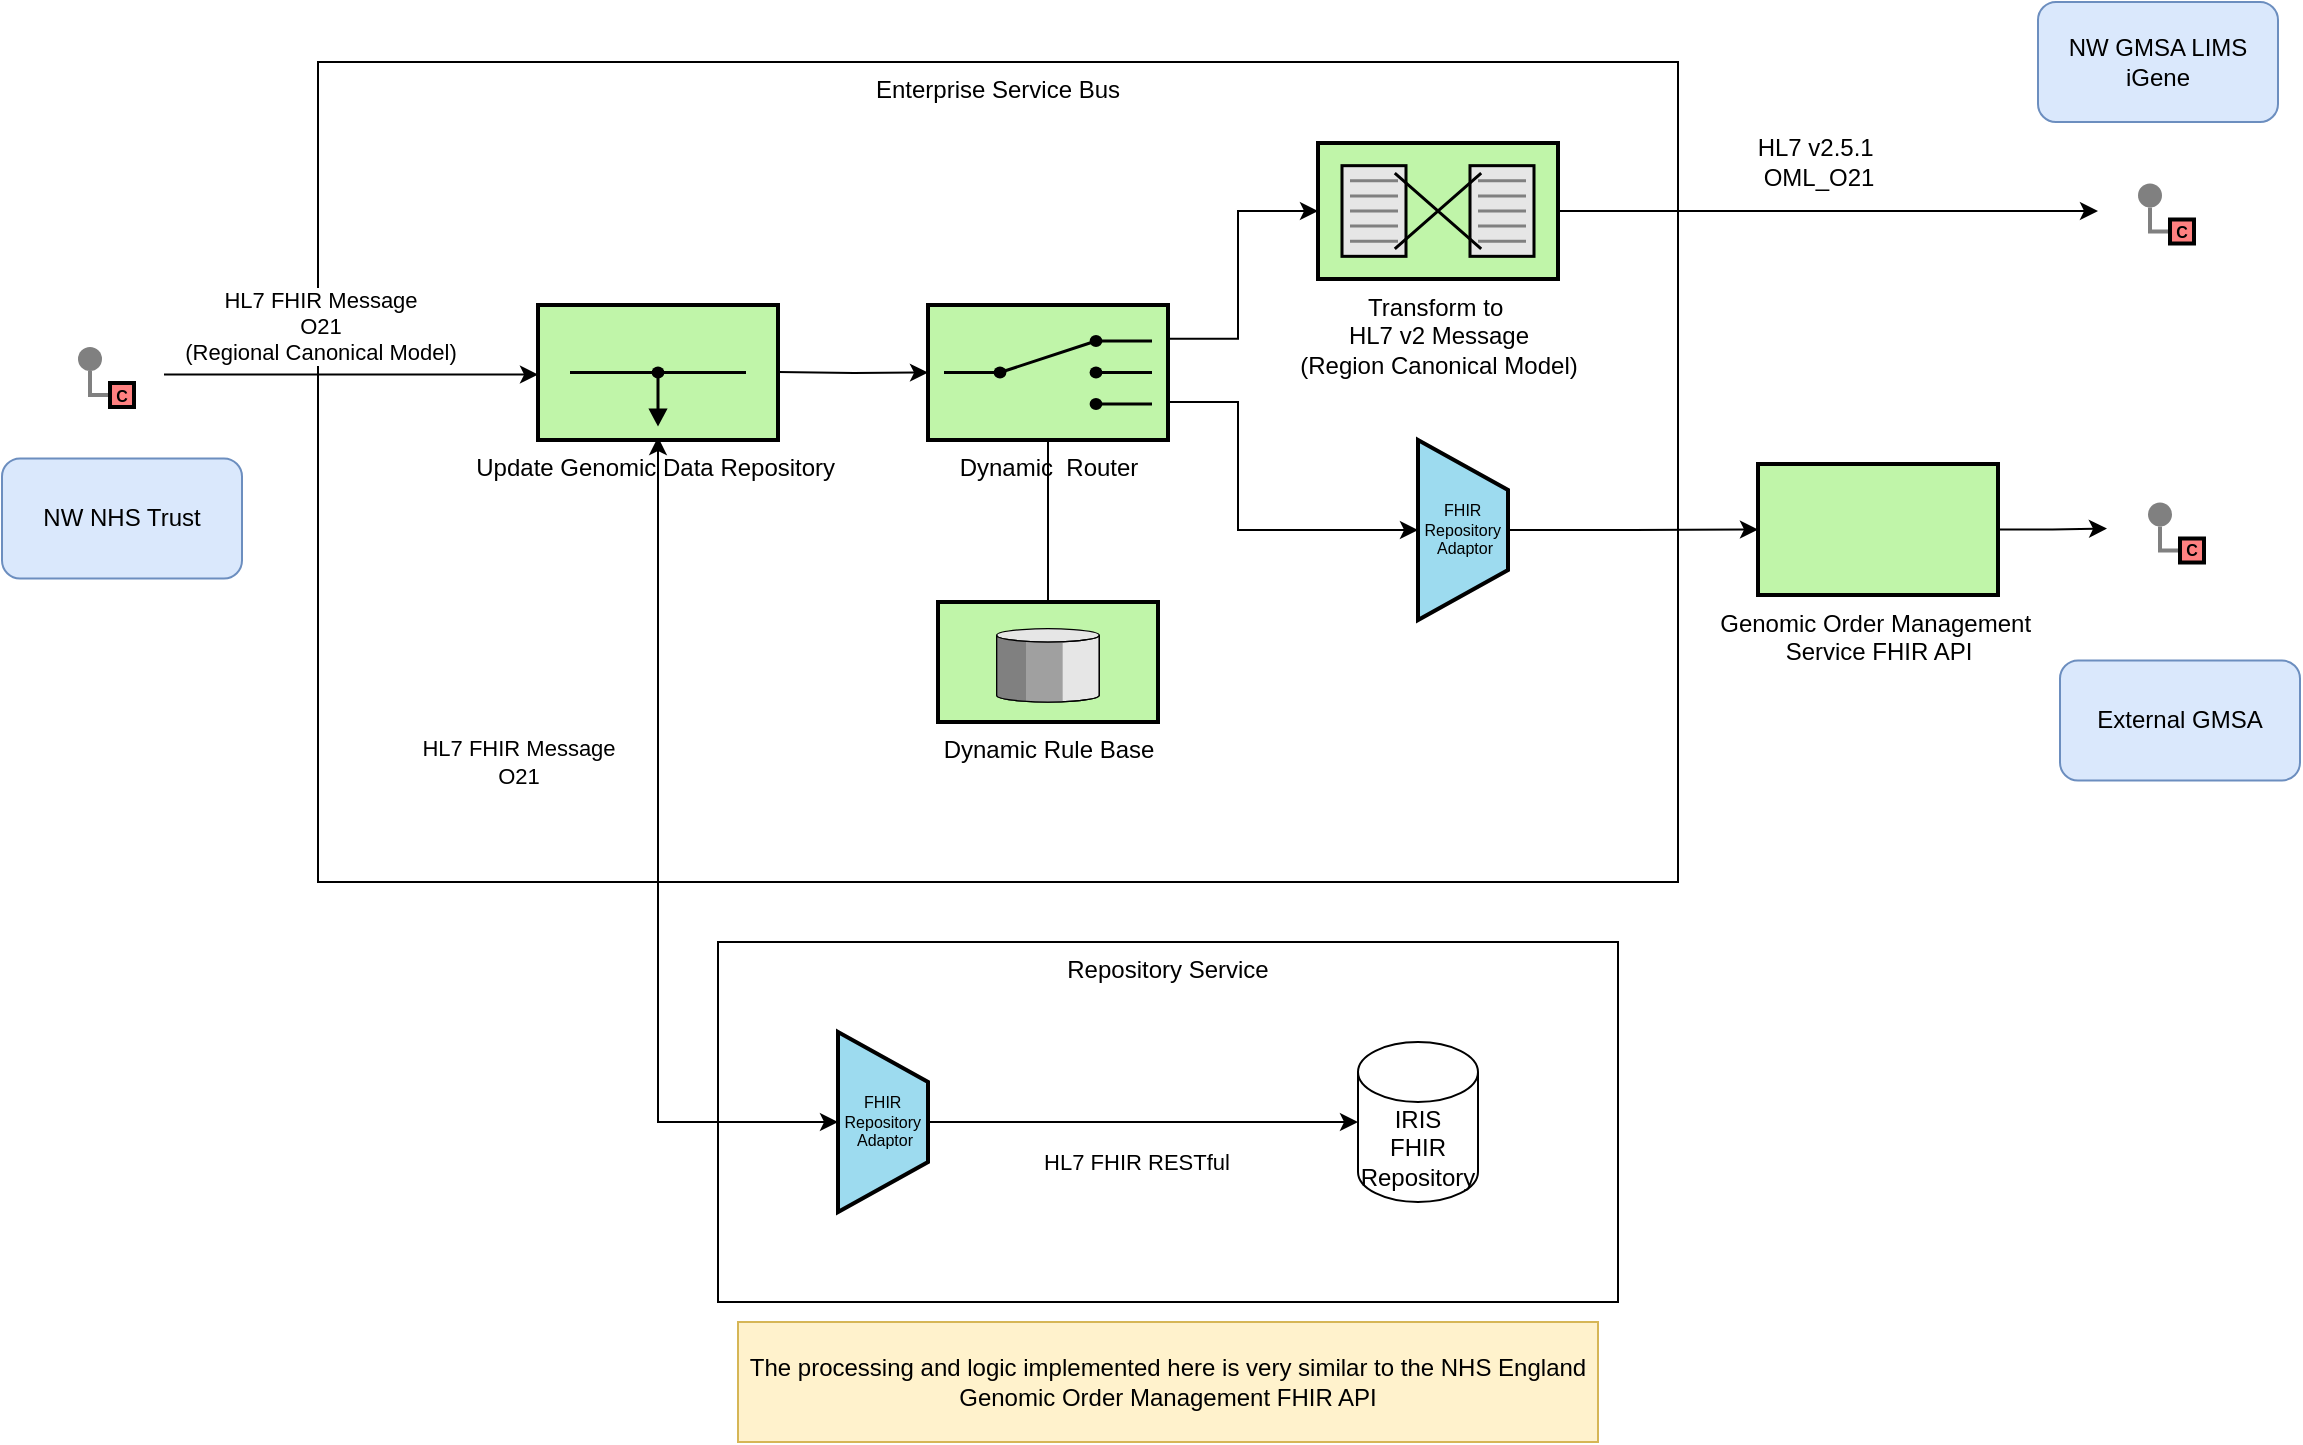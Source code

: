 <mxfile version="28.1.0">
  <diagram name="Page-1" id="toyqWjw3-tFAEOU__Un6">
    <mxGraphModel grid="1" page="1" gridSize="10" guides="1" tooltips="1" connect="1" arrows="1" fold="1" pageScale="1" pageWidth="827" pageHeight="1169" math="0" shadow="0">
      <root>
        <mxCell id="0" />
        <mxCell id="1" parent="0" />
        <mxCell id="_b9NuXSDLzWbAmvTPXuV-12" value="Repository Service" style="rounded=0;whiteSpace=wrap;html=1;verticalAlign=top;" vertex="1" parent="1">
          <mxGeometry x="590" y="1110" width="450" height="180" as="geometry" />
        </mxCell>
        <mxCell id="HnpPnAv44DMsRuAQf5Vg-59" value="Enterprise Service Bus" style="rounded=0;whiteSpace=wrap;html=1;verticalAlign=top;" vertex="1" parent="1">
          <mxGeometry x="390" y="670" width="680" height="410" as="geometry" />
        </mxCell>
        <mxCell id="7jtiY5M9mVHTs9dgm_Sb-16" style="edgeStyle=orthogonalEdgeStyle;rounded=0;orthogonalLoop=1;jettySize=auto;html=1;exitX=1;exitY=0.5;exitDx=0;exitDy=0;" edge="1" parent="1" source="SpyZkMs1lM7mogaTS6Ty-38">
          <mxGeometry relative="1" as="geometry">
            <mxPoint x="500" y="826.3" as="targetPoint" />
          </mxGeometry>
        </mxCell>
        <mxCell id="ASGDk-45rUAA4ve6-Ohr-1" value="HL7 FHIR Message&lt;br&gt;O21&lt;br&gt;(Regional Canonical Model)" style="edgeLabel;html=1;align=center;verticalAlign=middle;resizable=0;points=[];" connectable="0" vertex="1" parent="7jtiY5M9mVHTs9dgm_Sb-16">
          <mxGeometry x="-0.269" y="1" relative="1" as="geometry">
            <mxPoint x="9" y="-24" as="offset" />
          </mxGeometry>
        </mxCell>
        <mxCell id="SpyZkMs1lM7mogaTS6Ty-38" value="" style="rounded=0;whiteSpace=wrap;html=1;strokeColor=none;" vertex="1" parent="1">
          <mxGeometry x="250" y="801.25" width="63" height="50" as="geometry" />
        </mxCell>
        <mxCell id="HnpPnAv44DMsRuAQf5Vg-33" value="NW GMSA LIMS iGene" style="rounded=1;whiteSpace=wrap;html=1;fillColor=#dae8fc;strokeColor=#6c8ebf;" vertex="1" parent="1">
          <mxGeometry x="1250" y="640" width="120" height="60" as="geometry" />
        </mxCell>
        <mxCell id="7jtiY5M9mVHTs9dgm_Sb-18" style="edgeStyle=orthogonalEdgeStyle;rounded=0;orthogonalLoop=1;jettySize=auto;html=1;endArrow=none;startFill=0;" edge="1" parent="1" source="7jtiY5M9mVHTs9dgm_Sb-17" target="7jtiY5M9mVHTs9dgm_Sb-15">
          <mxGeometry relative="1" as="geometry" />
        </mxCell>
        <mxCell id="7jtiY5M9mVHTs9dgm_Sb-17" value="&lt;font style=&quot;font-size: 12px;&quot;&gt;Dynamic Rule Base&lt;br&gt;&lt;/font&gt;" style="html=1;strokeWidth=2;outlineConnect=0;dashed=0;align=center;fontSize=8;verticalLabelPosition=bottom;verticalAlign=top;shape=mxgraph.eip.message_store;fillColor=#c0f5a9" vertex="1" parent="1">
          <mxGeometry x="700" y="940" width="110" height="60" as="geometry" />
        </mxCell>
        <mxCell id="_b9NuXSDLzWbAmvTPXuV-1" value="" style="rounded=0;whiteSpace=wrap;html=1;strokeColor=none;" vertex="1" parent="1">
          <mxGeometry x="1280" y="719.5" width="73" height="50" as="geometry" />
        </mxCell>
        <mxCell id="_b9NuXSDLzWbAmvTPXuV-9" style="edgeStyle=orthogonalEdgeStyle;rounded=0;orthogonalLoop=1;jettySize=auto;html=1;entryX=0;entryY=0.5;entryDx=0;entryDy=0;exitX=1;exitY=0.5;exitDx=0;exitDy=0;exitPerimeter=0;" edge="1" parent="1" source="ASGDk-45rUAA4ve6-Ohr-6" target="_b9NuXSDLzWbAmvTPXuV-1">
          <mxGeometry relative="1" as="geometry">
            <mxPoint x="1102.7" y="825.0" as="targetPoint" />
          </mxGeometry>
        </mxCell>
        <mxCell id="_b9NuXSDLzWbAmvTPXuV-18" value="&lt;font style=&quot;font-size: 12px;&quot;&gt;HL7 v2.5.1&amp;nbsp;&lt;/font&gt;&lt;div&gt;&lt;font style=&quot;font-size: 12px;&quot;&gt;OML_O21&lt;/font&gt;&lt;/div&gt;" style="edgeLabel;html=1;align=center;verticalAlign=middle;resizable=0;points=[];" connectable="0" vertex="1" parent="_b9NuXSDLzWbAmvTPXuV-9">
          <mxGeometry x="-0.139" y="-3" relative="1" as="geometry">
            <mxPoint x="14" y="-28" as="offset" />
          </mxGeometry>
        </mxCell>
        <mxCell id="_b9NuXSDLzWbAmvTPXuV-13" value="IRIS&lt;br&gt;FHIR Repository" style="shape=cylinder3;whiteSpace=wrap;html=1;boundedLbl=1;backgroundOutline=1;size=15;" vertex="1" parent="1">
          <mxGeometry x="910" y="1160" width="60" height="80" as="geometry" />
        </mxCell>
        <mxCell id="_b9NuXSDLzWbAmvTPXuV-14" value="FHIR&amp;nbsp;&lt;div&gt;Repository&amp;nbsp;&lt;div&gt;Adaptor&lt;/div&gt;&lt;/div&gt;" style="strokeWidth=2;outlineConnect=0;dashed=0;align=center;html=1;fontSize=8;shape=mxgraph.eip.channel_adapter;fillColor=#9ddbef;" vertex="1" parent="1">
          <mxGeometry x="650" y="1155" width="45" height="90" as="geometry" />
        </mxCell>
        <mxCell id="_b9NuXSDLzWbAmvTPXuV-16" style="edgeStyle=orthogonalEdgeStyle;rounded=0;orthogonalLoop=1;jettySize=auto;html=1;entryX=0;entryY=0.5;entryDx=0;entryDy=0;entryPerimeter=0;" edge="1" parent="1" source="_b9NuXSDLzWbAmvTPXuV-14" target="_b9NuXSDLzWbAmvTPXuV-13">
          <mxGeometry relative="1" as="geometry" />
        </mxCell>
        <mxCell id="_b9NuXSDLzWbAmvTPXuV-17" value="HL7 FHIR RESTful" style="edgeLabel;html=1;align=center;verticalAlign=middle;resizable=0;points=[];" connectable="0" vertex="1" parent="_b9NuXSDLzWbAmvTPXuV-16">
          <mxGeometry x="-0.292" y="-3" relative="1" as="geometry">
            <mxPoint x="28" y="17" as="offset" />
          </mxGeometry>
        </mxCell>
        <mxCell id="ASGDk-45rUAA4ve6-Ohr-8" style="edgeStyle=orthogonalEdgeStyle;rounded=0;orthogonalLoop=1;jettySize=auto;html=1;entryX=0;entryY=0.5;entryDx=0;entryDy=0;entryPerimeter=0;exitX=1;exitY=0.25;exitDx=0;exitDy=0;exitPerimeter=0;" edge="1" parent="1" source="7jtiY5M9mVHTs9dgm_Sb-15" target="ASGDk-45rUAA4ve6-Ohr-6">
          <mxGeometry relative="1" as="geometry">
            <mxPoint x="620" y="825.0" as="sourcePoint" />
            <Array as="points">
              <mxPoint x="850" y="808" />
              <mxPoint x="850" y="744" />
            </Array>
          </mxGeometry>
        </mxCell>
        <mxCell id="ASGDk-45rUAA4ve6-Ohr-4" style="edgeStyle=orthogonalEdgeStyle;rounded=0;orthogonalLoop=1;jettySize=auto;html=1;entryX=0;entryY=0.5;entryDx=0;entryDy=0;entryPerimeter=0;startArrow=classic;startFill=1;" edge="1" parent="1" target="_b9NuXSDLzWbAmvTPXuV-14">
          <mxGeometry relative="1" as="geometry">
            <mxPoint x="560" y="857.5" as="sourcePoint" />
            <Array as="points">
              <mxPoint x="560" y="1200" />
            </Array>
          </mxGeometry>
        </mxCell>
        <mxCell id="ASGDk-45rUAA4ve6-Ohr-5" value="HL7 FHIR Message &lt;br&gt;O21" style="edgeLabel;html=1;align=center;verticalAlign=middle;resizable=0;points=[];" connectable="0" vertex="1" parent="ASGDk-45rUAA4ve6-Ohr-4">
          <mxGeometry x="-0.25" y="-1" relative="1" as="geometry">
            <mxPoint x="-69" as="offset" />
          </mxGeometry>
        </mxCell>
        <mxCell id="ASGDk-45rUAA4ve6-Ohr-6" value="&lt;font style=&quot;font-size: 12px;&quot;&gt;Transform to&amp;nbsp;&lt;/font&gt;&lt;div&gt;&lt;font style=&quot;font-size: 12px;&quot;&gt;HL7 v2 Message&lt;/font&gt;&lt;br&gt;&lt;/div&gt;&lt;div&gt;&lt;font style=&quot;font-size: 12px;&quot;&gt;(Region Canonical Model)&lt;/font&gt;&lt;/div&gt;" style="html=1;strokeWidth=2;outlineConnect=0;dashed=0;align=center;fontSize=8;shape=mxgraph.eip.message_translator;fillColor=#c0f5a9;verticalLabelPosition=bottom;verticalAlign=top;" vertex="1" parent="1">
          <mxGeometry x="890" y="710.5" width="120" height="68" as="geometry" />
        </mxCell>
        <mxCell id="ASGDk-45rUAA4ve6-Ohr-11" value="The processing and logic implemented here is very similar to the NHS England Genomic Order Management FHIR API" style="rounded=0;whiteSpace=wrap;html=1;fillColor=#fff2cc;strokeColor=#d6b656;" vertex="1" parent="1">
          <mxGeometry x="600" y="1300" width="430" height="60" as="geometry" />
        </mxCell>
        <mxCell id="ASGDk-45rUAA4ve6-Ohr-18" value="External GMSA" style="rounded=1;whiteSpace=wrap;html=1;fillColor=#dae8fc;strokeColor=#6c8ebf;" vertex="1" parent="1">
          <mxGeometry x="1261" y="969.25" width="120" height="60" as="geometry" />
        </mxCell>
        <mxCell id="ASGDk-45rUAA4ve6-Ohr-24" style="edgeStyle=orthogonalEdgeStyle;rounded=0;orthogonalLoop=1;jettySize=auto;html=1;entryX=0;entryY=0.5;entryDx=0;entryDy=0;" edge="1" parent="1" source="ASGDk-45rUAA4ve6-Ohr-19" target="ASGDk-45rUAA4ve6-Ohr-23">
          <mxGeometry relative="1" as="geometry" />
        </mxCell>
        <mxCell id="ASGDk-45rUAA4ve6-Ohr-19" value="FHIR&amp;nbsp;&lt;div&gt;Repository&amp;nbsp;&lt;div&gt;Adaptor&lt;/div&gt;&lt;/div&gt;" style="strokeWidth=2;outlineConnect=0;dashed=0;align=center;html=1;fontSize=8;shape=mxgraph.eip.channel_adapter;fillColor=#9ddbef;" vertex="1" parent="1">
          <mxGeometry x="940" y="859" width="45" height="90" as="geometry" />
        </mxCell>
        <mxCell id="ASGDk-45rUAA4ve6-Ohr-20" value="" style="edgeStyle=orthogonalEdgeStyle;rounded=0;orthogonalLoop=1;jettySize=auto;html=1;" edge="1" parent="1" target="7jtiY5M9mVHTs9dgm_Sb-15">
          <mxGeometry relative="1" as="geometry">
            <mxPoint x="620" y="825.0" as="sourcePoint" />
            <mxPoint x="885" y="825" as="targetPoint" />
          </mxGeometry>
        </mxCell>
        <mxCell id="7jtiY5M9mVHTs9dgm_Sb-15" value="&lt;font style=&quot;font-size: 12px;&quot;&gt;Dynamic&amp;nbsp; Router&lt;/font&gt;" style="html=1;strokeWidth=2;outlineConnect=0;dashed=0;align=center;fontSize=8;shape=mxgraph.eip.content_based_router;verticalLabelPosition=bottom;verticalAlign=top;fillColor=#c0f5a9;" vertex="1" parent="1">
          <mxGeometry x="695" y="791.5" width="120" height="67.5" as="geometry" />
        </mxCell>
        <mxCell id="ASGDk-45rUAA4ve6-Ohr-22" style="edgeStyle=orthogonalEdgeStyle;rounded=0;orthogonalLoop=1;jettySize=auto;html=1;entryX=0;entryY=0.5;entryDx=0;entryDy=0;entryPerimeter=0;exitX=1;exitY=0.75;exitDx=0;exitDy=0;exitPerimeter=0;" edge="1" parent="1" source="7jtiY5M9mVHTs9dgm_Sb-15" target="ASGDk-45rUAA4ve6-Ohr-19">
          <mxGeometry relative="1" as="geometry">
            <mxPoint x="817" y="825.286" as="sourcePoint" />
            <mxPoint x="942" y="914.5" as="targetPoint" />
            <Array as="points">
              <mxPoint x="815" y="840" />
              <mxPoint x="850" y="840" />
              <mxPoint x="850" y="904" />
            </Array>
          </mxGeometry>
        </mxCell>
        <mxCell id="ASGDk-45rUAA4ve6-Ohr-25" style="edgeStyle=orthogonalEdgeStyle;rounded=0;orthogonalLoop=1;jettySize=auto;html=1;entryX=0;entryY=0.5;entryDx=0;entryDy=0;" edge="1" parent="1" source="ASGDk-45rUAA4ve6-Ohr-23">
          <mxGeometry relative="1" as="geometry">
            <mxPoint x="1284.5" y="903.25" as="targetPoint" />
          </mxGeometry>
        </mxCell>
        <mxCell id="ASGDk-45rUAA4ve6-Ohr-23" value="&lt;font style=&quot;font-size: 12px;&quot;&gt;Genomic Order Management&amp;nbsp;&lt;/font&gt;&lt;div&gt;&lt;font style=&quot;font-size: 12px;&quot;&gt;Service FHIR API&lt;/font&gt;&lt;/div&gt;" style="strokeWidth=2;dashed=0;align=center;fontSize=8;shape=rect;fillColor=#c0f5a9;verticalLabelPosition=bottom;verticalAlign=top;html=1;" vertex="1" parent="1">
          <mxGeometry x="1110" y="871" width="120" height="65.5" as="geometry" />
        </mxCell>
        <mxCell id="ASGDk-45rUAA4ve6-Ohr-26" value="NW NHS Trust" style="rounded=1;whiteSpace=wrap;html=1;fillColor=#dae8fc;strokeColor=#6c8ebf;" vertex="1" parent="1">
          <mxGeometry x="232" y="868.25" width="120" height="60" as="geometry" />
        </mxCell>
        <mxCell id="ASGDk-45rUAA4ve6-Ohr-30" value="" style="edgeStyle=orthogonalEdgeStyle;rounded=0;exitX=0;exitY=0.5;endArrow=none;dashed=0;html=1;strokeColor=#808080;strokeWidth=2;" edge="1" parent="1" source="ASGDk-45rUAA4ve6-Ohr-32" target="ASGDk-45rUAA4ve6-Ohr-31">
          <mxGeometry relative="1" as="geometry" />
        </mxCell>
        <mxCell id="ASGDk-45rUAA4ve6-Ohr-31" value="" style="strokeWidth=2;dashed=0;align=center;fontSize=8;shape=ellipse;fillColor=#808080;strokeColor=none;" vertex="1" parent="1">
          <mxGeometry x="270" y="812.5" width="12" height="12" as="geometry" />
        </mxCell>
        <mxCell id="ASGDk-45rUAA4ve6-Ohr-32" value="C" style="strokeWidth=2;dashed=0;align=center;fontSize=8;shape=rect;fillColor=#FF8080;fontStyle=1;whiteSpace=wrap;html=1;" vertex="1" parent="1">
          <mxGeometry x="286" y="830.5" width="12" height="12" as="geometry" />
        </mxCell>
        <mxCell id="ASGDk-45rUAA4ve6-Ohr-33" value="" style="rounded=0;whiteSpace=wrap;html=1;strokeColor=none;" vertex="1" parent="1">
          <mxGeometry x="1280" y="719.5" width="63" height="50" as="geometry" />
        </mxCell>
        <mxCell id="ASGDk-45rUAA4ve6-Ohr-34" value="" style="edgeStyle=orthogonalEdgeStyle;rounded=0;exitX=0;exitY=0.5;endArrow=none;dashed=0;html=1;strokeColor=#808080;strokeWidth=2;" edge="1" parent="1" source="ASGDk-45rUAA4ve6-Ohr-36" target="ASGDk-45rUAA4ve6-Ohr-35">
          <mxGeometry relative="1" as="geometry" />
        </mxCell>
        <mxCell id="ASGDk-45rUAA4ve6-Ohr-35" value="" style="strokeWidth=2;dashed=0;align=center;fontSize=8;shape=ellipse;fillColor=#808080;strokeColor=none;" vertex="1" parent="1">
          <mxGeometry x="1300" y="730.75" width="12" height="12" as="geometry" />
        </mxCell>
        <mxCell id="ASGDk-45rUAA4ve6-Ohr-36" value="C" style="strokeWidth=2;dashed=0;align=center;fontSize=8;shape=rect;fillColor=#FF8080;fontStyle=1;whiteSpace=wrap;html=1;" vertex="1" parent="1">
          <mxGeometry x="1316" y="748.75" width="12" height="12" as="geometry" />
        </mxCell>
        <mxCell id="ASGDk-45rUAA4ve6-Ohr-37" value="" style="rounded=0;whiteSpace=wrap;html=1;strokeColor=none;" vertex="1" parent="1">
          <mxGeometry x="1285" y="879" width="63" height="50" as="geometry" />
        </mxCell>
        <mxCell id="ASGDk-45rUAA4ve6-Ohr-38" value="" style="edgeStyle=orthogonalEdgeStyle;rounded=0;exitX=0;exitY=0.5;endArrow=none;dashed=0;html=1;strokeColor=#808080;strokeWidth=2;" edge="1" parent="1" source="ASGDk-45rUAA4ve6-Ohr-40" target="ASGDk-45rUAA4ve6-Ohr-39">
          <mxGeometry relative="1" as="geometry" />
        </mxCell>
        <mxCell id="ASGDk-45rUAA4ve6-Ohr-39" value="" style="strokeWidth=2;dashed=0;align=center;fontSize=8;shape=ellipse;fillColor=#808080;strokeColor=none;" vertex="1" parent="1">
          <mxGeometry x="1305" y="890.25" width="12" height="12" as="geometry" />
        </mxCell>
        <mxCell id="ASGDk-45rUAA4ve6-Ohr-40" value="C" style="strokeWidth=2;dashed=0;align=center;fontSize=8;shape=rect;fillColor=#FF8080;fontStyle=1;whiteSpace=wrap;html=1;" vertex="1" parent="1">
          <mxGeometry x="1321" y="908.25" width="12" height="12" as="geometry" />
        </mxCell>
        <mxCell id="ILvifMnPqF2TKCAFdpOd-1" value="&lt;span style=&quot;font-size: 12px;&quot;&gt;Update Genomic Data Repository&amp;nbsp;&lt;/span&gt;" style="html=1;strokeWidth=2;outlineConnect=0;dashed=0;align=center;fontSize=8;verticalLabelPosition=bottom;verticalAlign=top;shape=mxgraph.eip.wire_tap;fillColor=#c0f5a9" vertex="1" parent="1">
          <mxGeometry x="500" y="791.5" width="120" height="67.5" as="geometry" />
        </mxCell>
      </root>
    </mxGraphModel>
  </diagram>
</mxfile>
